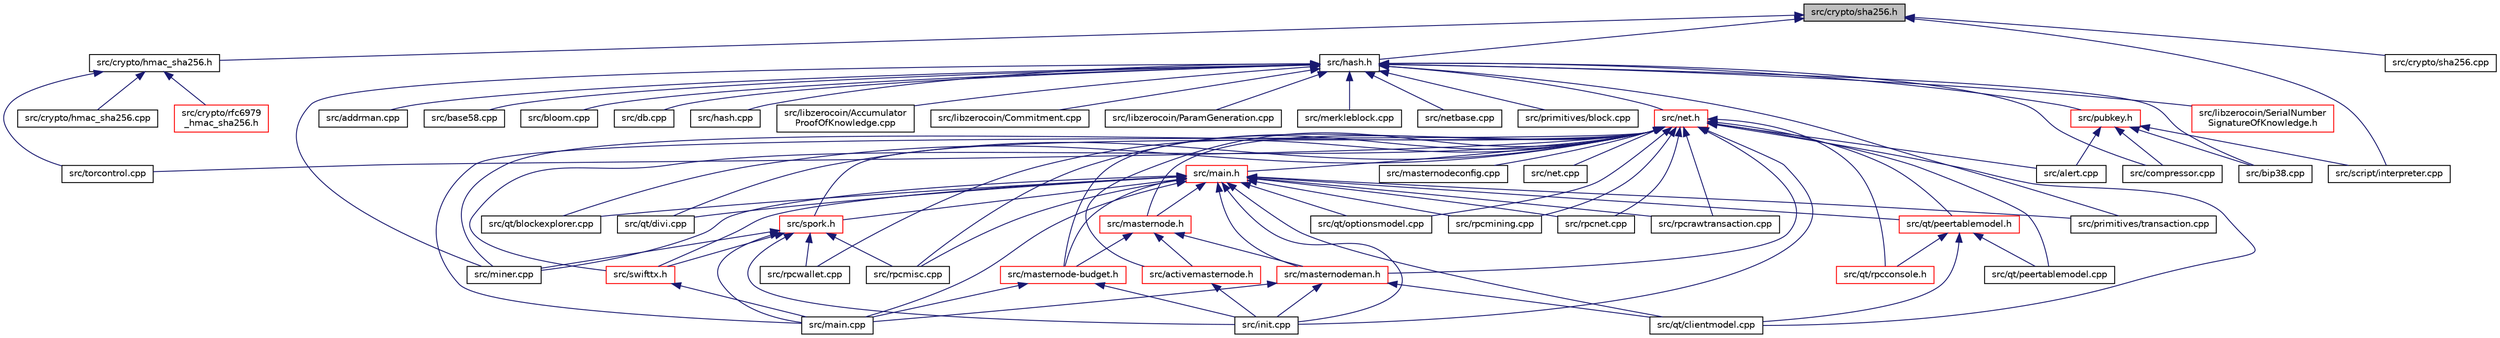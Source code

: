 digraph "src/crypto/sha256.h"
{
  edge [fontname="Helvetica",fontsize="10",labelfontname="Helvetica",labelfontsize="10"];
  node [fontname="Helvetica",fontsize="10",shape=record];
  Node3 [label="src/crypto/sha256.h",height=0.2,width=0.4,color="black", fillcolor="grey75", style="filled", fontcolor="black"];
  Node3 -> Node4 [dir="back",color="midnightblue",fontsize="10",style="solid",fontname="Helvetica"];
  Node4 [label="src/hash.h",height=0.2,width=0.4,color="black", fillcolor="white", style="filled",URL="$hash_8h.html"];
  Node4 -> Node5 [dir="back",color="midnightblue",fontsize="10",style="solid",fontname="Helvetica"];
  Node5 [label="src/net.h",height=0.2,width=0.4,color="red", fillcolor="white", style="filled",URL="$net_8h.html"];
  Node5 -> Node6 [dir="back",color="midnightblue",fontsize="10",style="solid",fontname="Helvetica"];
  Node6 [label="src/main.h",height=0.2,width=0.4,color="red", fillcolor="white", style="filled",URL="$main_8h.html"];
  Node6 -> Node16 [dir="back",color="midnightblue",fontsize="10",style="solid",fontname="Helvetica"];
  Node16 [label="src/spork.h",height=0.2,width=0.4,color="red", fillcolor="white", style="filled",URL="$spork_8h.html"];
  Node16 -> Node10 [dir="back",color="midnightblue",fontsize="10",style="solid",fontname="Helvetica"];
  Node10 [label="src/init.cpp",height=0.2,width=0.4,color="black", fillcolor="white", style="filled",URL="$init_8cpp.html"];
  Node16 -> Node11 [dir="back",color="midnightblue",fontsize="10",style="solid",fontname="Helvetica"];
  Node11 [label="src/main.cpp",height=0.2,width=0.4,color="black", fillcolor="white", style="filled",URL="$main_8cpp.html"];
  Node16 -> Node21 [dir="back",color="midnightblue",fontsize="10",style="solid",fontname="Helvetica"];
  Node21 [label="src/swifttx.h",height=0.2,width=0.4,color="red", fillcolor="white", style="filled",URL="$swifttx_8h.html"];
  Node21 -> Node11 [dir="back",color="midnightblue",fontsize="10",style="solid",fontname="Helvetica"];
  Node16 -> Node66 [dir="back",color="midnightblue",fontsize="10",style="solid",fontname="Helvetica"];
  Node66 [label="src/miner.cpp",height=0.2,width=0.4,color="black", fillcolor="white", style="filled",URL="$miner_8cpp.html"];
  Node16 -> Node67 [dir="back",color="midnightblue",fontsize="10",style="solid",fontname="Helvetica"];
  Node67 [label="src/rpcmisc.cpp",height=0.2,width=0.4,color="black", fillcolor="white", style="filled",URL="$rpcmisc_8cpp.html"];
  Node16 -> Node68 [dir="back",color="midnightblue",fontsize="10",style="solid",fontname="Helvetica"];
  Node68 [label="src/rpcwallet.cpp",height=0.2,width=0.4,color="black", fillcolor="white", style="filled",URL="$rpcwallet_8cpp.html"];
  Node6 -> Node79 [dir="back",color="midnightblue",fontsize="10",style="solid",fontname="Helvetica"];
  Node79 [label="src/masternode.h",height=0.2,width=0.4,color="red", fillcolor="white", style="filled",URL="$masternode_8h.html"];
  Node79 -> Node80 [dir="back",color="midnightblue",fontsize="10",style="solid",fontname="Helvetica"];
  Node80 [label="src/masternodeman.h",height=0.2,width=0.4,color="red", fillcolor="white", style="filled",URL="$masternodeman_8h.html"];
  Node80 -> Node10 [dir="back",color="midnightblue",fontsize="10",style="solid",fontname="Helvetica"];
  Node80 -> Node11 [dir="back",color="midnightblue",fontsize="10",style="solid",fontname="Helvetica"];
  Node80 -> Node81 [dir="back",color="midnightblue",fontsize="10",style="solid",fontname="Helvetica"];
  Node81 [label="src/qt/clientmodel.cpp",height=0.2,width=0.4,color="black", fillcolor="white", style="filled",URL="$clientmodel_8cpp.html"];
  Node79 -> Node70 [dir="back",color="midnightblue",fontsize="10",style="solid",fontname="Helvetica"];
  Node70 [label="src/activemasternode.h",height=0.2,width=0.4,color="red", fillcolor="white", style="filled",URL="$activemasternode_8h.html"];
  Node70 -> Node10 [dir="back",color="midnightblue",fontsize="10",style="solid",fontname="Helvetica"];
  Node79 -> Node82 [dir="back",color="midnightblue",fontsize="10",style="solid",fontname="Helvetica"];
  Node82 [label="src/masternode-budget.h",height=0.2,width=0.4,color="red", fillcolor="white", style="filled",URL="$masternode-budget_8h.html"];
  Node82 -> Node10 [dir="back",color="midnightblue",fontsize="10",style="solid",fontname="Helvetica"];
  Node82 -> Node11 [dir="back",color="midnightblue",fontsize="10",style="solid",fontname="Helvetica"];
  Node6 -> Node80 [dir="back",color="midnightblue",fontsize="10",style="solid",fontname="Helvetica"];
  Node6 -> Node10 [dir="back",color="midnightblue",fontsize="10",style="solid",fontname="Helvetica"];
  Node6 -> Node82 [dir="back",color="midnightblue",fontsize="10",style="solid",fontname="Helvetica"];
  Node6 -> Node11 [dir="back",color="midnightblue",fontsize="10",style="solid",fontname="Helvetica"];
  Node6 -> Node21 [dir="back",color="midnightblue",fontsize="10",style="solid",fontname="Helvetica"];
  Node6 -> Node66 [dir="back",color="midnightblue",fontsize="10",style="solid",fontname="Helvetica"];
  Node6 -> Node95 [dir="back",color="midnightblue",fontsize="10",style="solid",fontname="Helvetica"];
  Node95 [label="src/primitives/transaction.cpp",height=0.2,width=0.4,color="black", fillcolor="white", style="filled",URL="$transaction_8cpp.html"];
  Node6 -> Node96 [dir="back",color="midnightblue",fontsize="10",style="solid",fontname="Helvetica"];
  Node96 [label="src/qt/peertablemodel.h",height=0.2,width=0.4,color="red", fillcolor="white", style="filled",URL="$peertablemodel_8h.html"];
  Node96 -> Node97 [dir="back",color="midnightblue",fontsize="10",style="solid",fontname="Helvetica"];
  Node97 [label="src/qt/rpcconsole.h",height=0.2,width=0.4,color="red", fillcolor="white", style="filled",URL="$rpcconsole_8h.html"];
  Node96 -> Node81 [dir="back",color="midnightblue",fontsize="10",style="solid",fontname="Helvetica"];
  Node96 -> Node99 [dir="back",color="midnightblue",fontsize="10",style="solid",fontname="Helvetica"];
  Node99 [label="src/qt/peertablemodel.cpp",height=0.2,width=0.4,color="black", fillcolor="white", style="filled",URL="$peertablemodel_8cpp.html"];
  Node6 -> Node12 [dir="back",color="midnightblue",fontsize="10",style="solid",fontname="Helvetica"];
  Node12 [label="src/qt/blockexplorer.cpp",height=0.2,width=0.4,color="black", fillcolor="white", style="filled",URL="$blockexplorer_8cpp.html"];
  Node6 -> Node81 [dir="back",color="midnightblue",fontsize="10",style="solid",fontname="Helvetica"];
  Node6 -> Node100 [dir="back",color="midnightblue",fontsize="10",style="solid",fontname="Helvetica"];
  Node100 [label="src/qt/divi.cpp",height=0.2,width=0.4,color="black", fillcolor="white", style="filled",URL="$divi_8cpp.html"];
  Node6 -> Node14 [dir="back",color="midnightblue",fontsize="10",style="solid",fontname="Helvetica"];
  Node14 [label="src/qt/optionsmodel.cpp",height=0.2,width=0.4,color="black", fillcolor="white", style="filled",URL="$optionsmodel_8cpp.html"];
  Node6 -> Node103 [dir="back",color="midnightblue",fontsize="10",style="solid",fontname="Helvetica"];
  Node103 [label="src/rpcmining.cpp",height=0.2,width=0.4,color="black", fillcolor="white", style="filled",URL="$rpcmining_8cpp.html"];
  Node6 -> Node67 [dir="back",color="midnightblue",fontsize="10",style="solid",fontname="Helvetica"];
  Node6 -> Node104 [dir="back",color="midnightblue",fontsize="10",style="solid",fontname="Helvetica"];
  Node104 [label="src/rpcnet.cpp",height=0.2,width=0.4,color="black", fillcolor="white", style="filled",URL="$rpcnet_8cpp.html"];
  Node6 -> Node105 [dir="back",color="midnightblue",fontsize="10",style="solid",fontname="Helvetica"];
  Node105 [label="src/rpcrawtransaction.cpp",height=0.2,width=0.4,color="black", fillcolor="white", style="filled",URL="$rpcrawtransaction_8cpp.html"];
  Node5 -> Node16 [dir="back",color="midnightblue",fontsize="10",style="solid",fontname="Helvetica"];
  Node5 -> Node79 [dir="back",color="midnightblue",fontsize="10",style="solid",fontname="Helvetica"];
  Node5 -> Node80 [dir="back",color="midnightblue",fontsize="10",style="solid",fontname="Helvetica"];
  Node5 -> Node70 [dir="back",color="midnightblue",fontsize="10",style="solid",fontname="Helvetica"];
  Node5 -> Node110 [dir="back",color="midnightblue",fontsize="10",style="solid",fontname="Helvetica"];
  Node110 [label="src/alert.cpp",height=0.2,width=0.4,color="black", fillcolor="white", style="filled",URL="$alert_8cpp.html"];
  Node5 -> Node82 [dir="back",color="midnightblue",fontsize="10",style="solid",fontname="Helvetica"];
  Node5 -> Node10 [dir="back",color="midnightblue",fontsize="10",style="solid",fontname="Helvetica"];
  Node5 -> Node11 [dir="back",color="midnightblue",fontsize="10",style="solid",fontname="Helvetica"];
  Node5 -> Node21 [dir="back",color="midnightblue",fontsize="10",style="solid",fontname="Helvetica"];
  Node5 -> Node111 [dir="back",color="midnightblue",fontsize="10",style="solid",fontname="Helvetica"];
  Node111 [label="src/masternodeconfig.cpp",height=0.2,width=0.4,color="black", fillcolor="white", style="filled",URL="$masternodeconfig_8cpp.html"];
  Node5 -> Node66 [dir="back",color="midnightblue",fontsize="10",style="solid",fontname="Helvetica"];
  Node5 -> Node77 [dir="back",color="midnightblue",fontsize="10",style="solid",fontname="Helvetica"];
  Node77 [label="src/net.cpp",height=0.2,width=0.4,color="black", fillcolor="white", style="filled",URL="$net_8cpp.html"];
  Node5 -> Node96 [dir="back",color="midnightblue",fontsize="10",style="solid",fontname="Helvetica"];
  Node5 -> Node97 [dir="back",color="midnightblue",fontsize="10",style="solid",fontname="Helvetica"];
  Node5 -> Node12 [dir="back",color="midnightblue",fontsize="10",style="solid",fontname="Helvetica"];
  Node5 -> Node81 [dir="back",color="midnightblue",fontsize="10",style="solid",fontname="Helvetica"];
  Node5 -> Node100 [dir="back",color="midnightblue",fontsize="10",style="solid",fontname="Helvetica"];
  Node5 -> Node14 [dir="back",color="midnightblue",fontsize="10",style="solid",fontname="Helvetica"];
  Node5 -> Node99 [dir="back",color="midnightblue",fontsize="10",style="solid",fontname="Helvetica"];
  Node5 -> Node103 [dir="back",color="midnightblue",fontsize="10",style="solid",fontname="Helvetica"];
  Node5 -> Node67 [dir="back",color="midnightblue",fontsize="10",style="solid",fontname="Helvetica"];
  Node5 -> Node104 [dir="back",color="midnightblue",fontsize="10",style="solid",fontname="Helvetica"];
  Node5 -> Node105 [dir="back",color="midnightblue",fontsize="10",style="solid",fontname="Helvetica"];
  Node5 -> Node68 [dir="back",color="midnightblue",fontsize="10",style="solid",fontname="Helvetica"];
  Node5 -> Node112 [dir="back",color="midnightblue",fontsize="10",style="solid",fontname="Helvetica"];
  Node112 [label="src/torcontrol.cpp",height=0.2,width=0.4,color="black", fillcolor="white", style="filled",URL="$torcontrol_8cpp.html"];
  Node4 -> Node113 [dir="back",color="midnightblue",fontsize="10",style="solid",fontname="Helvetica"];
  Node113 [label="src/libzerocoin/SerialNumber\lSignatureOfKnowledge.h",height=0.2,width=0.4,color="red", fillcolor="white", style="filled",URL="$_serial_number_signature_of_knowledge_8h.html",tooltip="SerialNumberSignatureOfKnowledge class for the Zerocoin library. "];
  Node4 -> Node117 [dir="back",color="midnightblue",fontsize="10",style="solid",fontname="Helvetica"];
  Node117 [label="src/pubkey.h",height=0.2,width=0.4,color="red", fillcolor="white", style="filled",URL="$pubkey_8h.html"];
  Node117 -> Node110 [dir="back",color="midnightblue",fontsize="10",style="solid",fontname="Helvetica"];
  Node117 -> Node126 [dir="back",color="midnightblue",fontsize="10",style="solid",fontname="Helvetica"];
  Node126 [label="src/bip38.cpp",height=0.2,width=0.4,color="black", fillcolor="white", style="filled",URL="$bip38_8cpp.html"];
  Node117 -> Node149 [dir="back",color="midnightblue",fontsize="10",style="solid",fontname="Helvetica"];
  Node149 [label="src/compressor.cpp",height=0.2,width=0.4,color="black", fillcolor="white", style="filled",URL="$compressor_8cpp.html"];
  Node117 -> Node164 [dir="back",color="midnightblue",fontsize="10",style="solid",fontname="Helvetica"];
  Node164 [label="src/script/interpreter.cpp",height=0.2,width=0.4,color="black", fillcolor="white", style="filled",URL="$interpreter_8cpp.html"];
  Node4 -> Node173 [dir="back",color="midnightblue",fontsize="10",style="solid",fontname="Helvetica"];
  Node173 [label="src/addrman.cpp",height=0.2,width=0.4,color="black", fillcolor="white", style="filled",URL="$addrman_8cpp.html"];
  Node4 -> Node125 [dir="back",color="midnightblue",fontsize="10",style="solid",fontname="Helvetica"];
  Node125 [label="src/base58.cpp",height=0.2,width=0.4,color="black", fillcolor="white", style="filled",URL="$base58_8cpp.html"];
  Node4 -> Node126 [dir="back",color="midnightblue",fontsize="10",style="solid",fontname="Helvetica"];
  Node4 -> Node150 [dir="back",color="midnightblue",fontsize="10",style="solid",fontname="Helvetica"];
  Node150 [label="src/bloom.cpp",height=0.2,width=0.4,color="black", fillcolor="white", style="filled",URL="$bloom_8cpp.html"];
  Node4 -> Node149 [dir="back",color="midnightblue",fontsize="10",style="solid",fontname="Helvetica"];
  Node4 -> Node174 [dir="back",color="midnightblue",fontsize="10",style="solid",fontname="Helvetica"];
  Node174 [label="src/db.cpp",height=0.2,width=0.4,color="black", fillcolor="white", style="filled",URL="$db_8cpp.html"];
  Node4 -> Node175 [dir="back",color="midnightblue",fontsize="10",style="solid",fontname="Helvetica"];
  Node175 [label="src/hash.cpp",height=0.2,width=0.4,color="black", fillcolor="white", style="filled",URL="$hash_8cpp.html"];
  Node4 -> Node176 [dir="back",color="midnightblue",fontsize="10",style="solid",fontname="Helvetica"];
  Node176 [label="src/libzerocoin/Accumulator\lProofOfKnowledge.cpp",height=0.2,width=0.4,color="black", fillcolor="white", style="filled",URL="$_accumulator_proof_of_knowledge_8cpp.html",tooltip="AccumulatorProofOfKnowledge class for the Zerocoin library. "];
  Node4 -> Node177 [dir="back",color="midnightblue",fontsize="10",style="solid",fontname="Helvetica"];
  Node177 [label="src/libzerocoin/Commitment.cpp",height=0.2,width=0.4,color="black", fillcolor="white", style="filled",URL="$_commitment_8cpp.html",tooltip="Commitment and CommitmentProof classes for the Zerocoin library. "];
  Node4 -> Node178 [dir="back",color="midnightblue",fontsize="10",style="solid",fontname="Helvetica"];
  Node178 [label="src/libzerocoin/ParamGeneration.cpp",height=0.2,width=0.4,color="black", fillcolor="white", style="filled",URL="$_param_generation_8cpp.html",tooltip="Parameter manipulation routines for the Zerocoin cryptographic components. "];
  Node4 -> Node138 [dir="back",color="midnightblue",fontsize="10",style="solid",fontname="Helvetica"];
  Node138 [label="src/merkleblock.cpp",height=0.2,width=0.4,color="black", fillcolor="white", style="filled",URL="$merkleblock_8cpp.html"];
  Node4 -> Node66 [dir="back",color="midnightblue",fontsize="10",style="solid",fontname="Helvetica"];
  Node4 -> Node179 [dir="back",color="midnightblue",fontsize="10",style="solid",fontname="Helvetica"];
  Node179 [label="src/netbase.cpp",height=0.2,width=0.4,color="black", fillcolor="white", style="filled",URL="$netbase_8cpp.html"];
  Node4 -> Node139 [dir="back",color="midnightblue",fontsize="10",style="solid",fontname="Helvetica"];
  Node139 [label="src/primitives/block.cpp",height=0.2,width=0.4,color="black", fillcolor="white", style="filled",URL="$block_8cpp.html"];
  Node4 -> Node95 [dir="back",color="midnightblue",fontsize="10",style="solid",fontname="Helvetica"];
  Node3 -> Node180 [dir="back",color="midnightblue",fontsize="10",style="solid",fontname="Helvetica"];
  Node180 [label="src/crypto/hmac_sha256.h",height=0.2,width=0.4,color="black", fillcolor="white", style="filled",URL="$hmac__sha256_8h.html"];
  Node180 -> Node181 [dir="back",color="midnightblue",fontsize="10",style="solid",fontname="Helvetica"];
  Node181 [label="src/crypto/hmac_sha256.cpp",height=0.2,width=0.4,color="black", fillcolor="white", style="filled",URL="$hmac__sha256_8cpp.html"];
  Node180 -> Node182 [dir="back",color="midnightblue",fontsize="10",style="solid",fontname="Helvetica"];
  Node182 [label="src/crypto/rfc6979\l_hmac_sha256.h",height=0.2,width=0.4,color="red", fillcolor="white", style="filled",URL="$rfc6979__hmac__sha256_8h.html"];
  Node180 -> Node112 [dir="back",color="midnightblue",fontsize="10",style="solid",fontname="Helvetica"];
  Node3 -> Node184 [dir="back",color="midnightblue",fontsize="10",style="solid",fontname="Helvetica"];
  Node184 [label="src/crypto/sha256.cpp",height=0.2,width=0.4,color="black", fillcolor="white", style="filled",URL="$sha256_8cpp.html"];
  Node3 -> Node164 [dir="back",color="midnightblue",fontsize="10",style="solid",fontname="Helvetica"];
}
